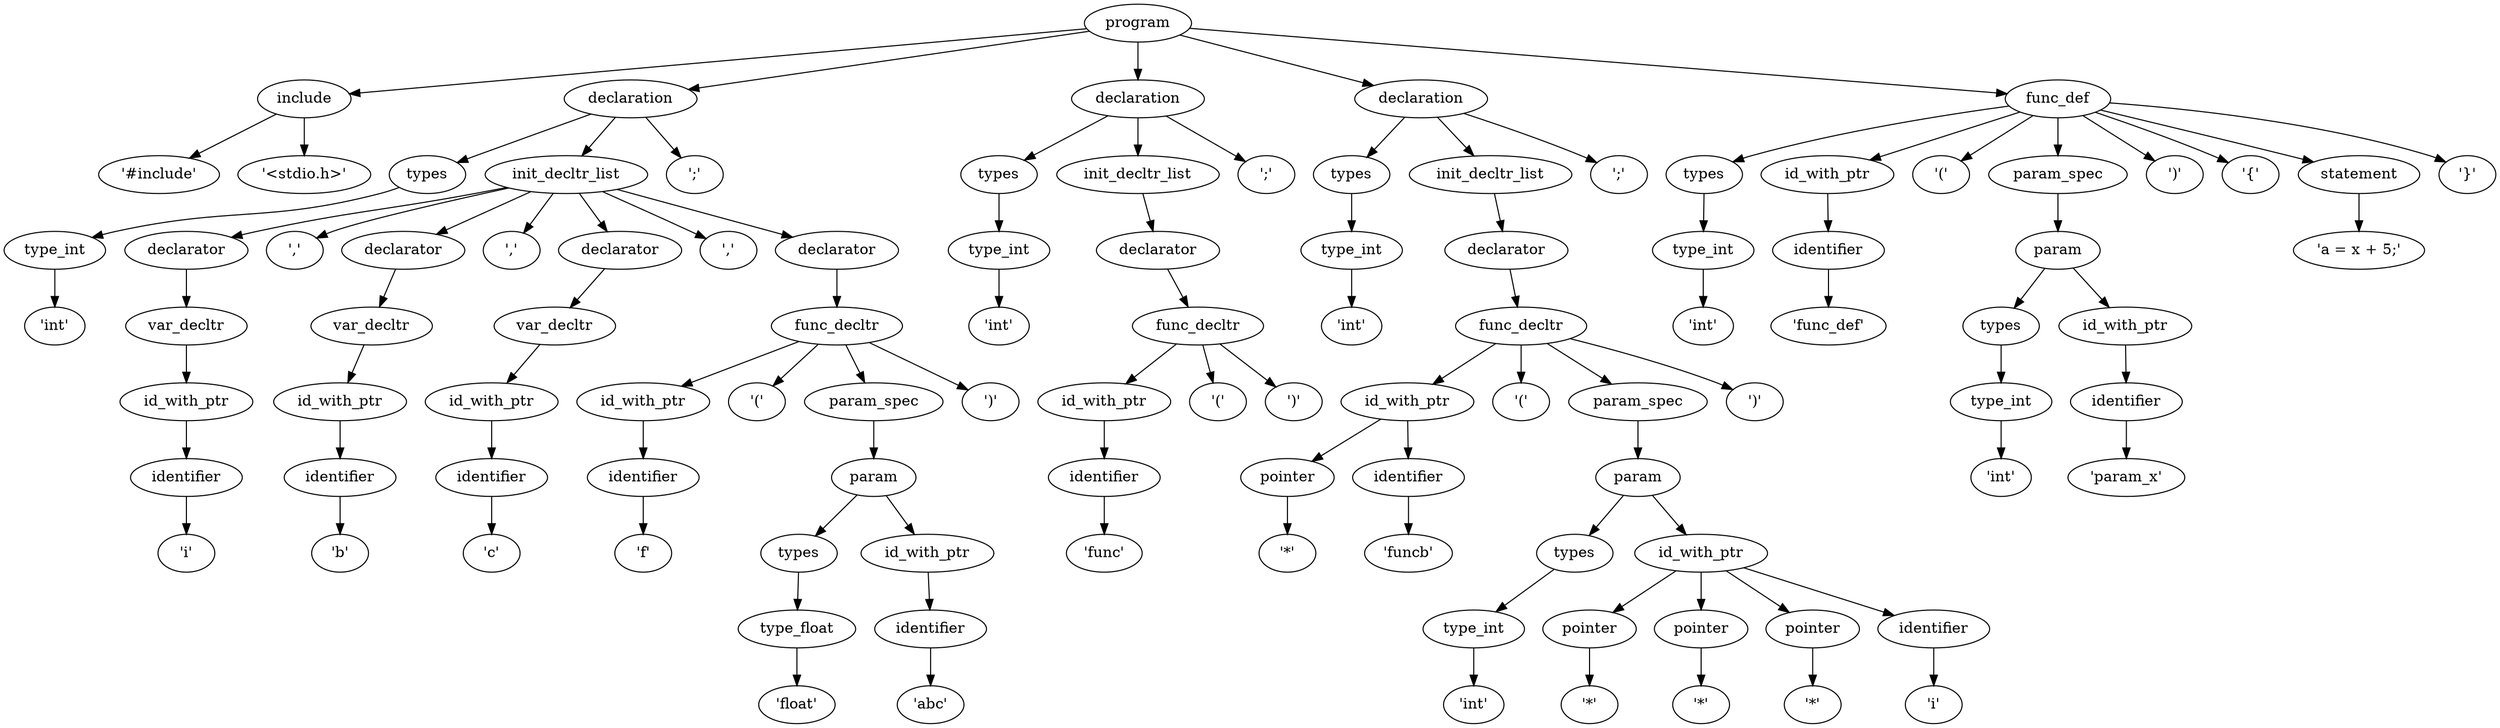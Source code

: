 digraph G {
	0 [label="program"];
	0 -> 1;
	1 [label="include"];
	1 -> 2;
	2 [label="'#include'"];
	1 -> 3;
	3 [label="'<stdio.h>'"];
	0 -> 4;
	4 [label="declaration"];
	4 -> 5;
	5 [label="types"];
	5 -> 6;
	6 [label="type_int"];
	6 -> 7;
	7 [label="'int'"];
	4 -> 8;
	8 [label="init_decltr_list"];
	8 -> 9;
	9 [label="declarator"];
	9 -> 10;
	10 [label="var_decltr"];
	10 -> 11;
	11 [label="id_with_ptr"];
	11 -> 12;
	12 [label="identifier"];
	12 -> 13;
	13 [label="'i'"];
	8 -> 14;
	14 [label="','"];
	8 -> 15;
	15 [label="declarator"];
	15 -> 16;
	16 [label="var_decltr"];
	16 -> 17;
	17 [label="id_with_ptr"];
	17 -> 18;
	18 [label="identifier"];
	18 -> 19;
	19 [label="'b'"];
	8 -> 20;
	20 [label="','"];
	8 -> 21;
	21 [label="declarator"];
	21 -> 22;
	22 [label="var_decltr"];
	22 -> 23;
	23 [label="id_with_ptr"];
	23 -> 24;
	24 [label="identifier"];
	24 -> 25;
	25 [label="'c'"];
	8 -> 26;
	26 [label="','"];
	8 -> 27;
	27 [label="declarator"];
	27 -> 28;
	28 [label="func_decltr"];
	28 -> 29;
	29 [label="id_with_ptr"];
	29 -> 30;
	30 [label="identifier"];
	30 -> 31;
	31 [label="'f'"];
	28 -> 32;
	32 [label="'('"];
	28 -> 33;
	33 [label="param_spec"];
	33 -> 34;
	34 [label="param"];
	34 -> 35;
	35 [label="types"];
	35 -> 36;
	36 [label="type_float"];
	36 -> 37;
	37 [label="'float'"];
	34 -> 38;
	38 [label="id_with_ptr"];
	38 -> 39;
	39 [label="identifier"];
	39 -> 40;
	40 [label="'abc'"];
	28 -> 41;
	41 [label="')'"];
	4 -> 42;
	42 [label="';'"];
	0 -> 43;
	43 [label="declaration"];
	43 -> 44;
	44 [label="types"];
	44 -> 45;
	45 [label="type_int"];
	45 -> 46;
	46 [label="'int'"];
	43 -> 47;
	47 [label="init_decltr_list"];
	47 -> 48;
	48 [label="declarator"];
	48 -> 49;
	49 [label="func_decltr"];
	49 -> 50;
	50 [label="id_with_ptr"];
	50 -> 51;
	51 [label="identifier"];
	51 -> 52;
	52 [label="'func'"];
	49 -> 53;
	53 [label="'('"];
	49 -> 54;
	54 [label="')'"];
	43 -> 55;
	55 [label="';'"];
	0 -> 56;
	56 [label="declaration"];
	56 -> 57;
	57 [label="types"];
	57 -> 58;
	58 [label="type_int"];
	58 -> 59;
	59 [label="'int'"];
	56 -> 60;
	60 [label="init_decltr_list"];
	60 -> 61;
	61 [label="declarator"];
	61 -> 62;
	62 [label="func_decltr"];
	62 -> 63;
	63 [label="id_with_ptr"];
	63 -> 64;
	64 [label="pointer"];
	64 -> 65;
	65 [label="'*'"];
	63 -> 66;
	66 [label="identifier"];
	66 -> 67;
	67 [label="'funcb'"];
	62 -> 68;
	68 [label="'('"];
	62 -> 69;
	69 [label="param_spec"];
	69 -> 70;
	70 [label="param"];
	70 -> 71;
	71 [label="types"];
	71 -> 72;
	72 [label="type_int"];
	72 -> 73;
	73 [label="'int'"];
	70 -> 74;
	74 [label="id_with_ptr"];
	74 -> 75;
	75 [label="pointer"];
	75 -> 76;
	76 [label="'*'"];
	74 -> 77;
	77 [label="pointer"];
	77 -> 78;
	78 [label="'*'"];
	74 -> 79;
	79 [label="pointer"];
	79 -> 80;
	80 [label="'*'"];
	74 -> 81;
	81 [label="identifier"];
	81 -> 82;
	82 [label="'i'"];
	62 -> 83;
	83 [label="')'"];
	56 -> 84;
	84 [label="';'"];
	0 -> 85;
	85 [label="func_def"];
	85 -> 86;
	86 [label="types"];
	86 -> 87;
	87 [label="type_int"];
	87 -> 88;
	88 [label="'int'"];
	85 -> 89;
	89 [label="id_with_ptr"];
	89 -> 90;
	90 [label="identifier"];
	90 -> 91;
	91 [label="'func_def'"];
	85 -> 92;
	92 [label="'('"];
	85 -> 93;
	93 [label="param_spec"];
	93 -> 94;
	94 [label="param"];
	94 -> 95;
	95 [label="types"];
	95 -> 96;
	96 [label="type_int"];
	96 -> 97;
	97 [label="'int'"];
	94 -> 98;
	98 [label="id_with_ptr"];
	98 -> 99;
	99 [label="identifier"];
	99 -> 100;
	100 [label="'param_x'"];
	85 -> 101;
	101 [label="')'"];
	85 -> 102;
	102 [label="'{'"];
	85 -> 103;
	103 [label="statement"];
	103 -> 104;
	104 [label="'a = x + 5;'"];
	85 -> 105;
	105 [label="'}'"];
}
